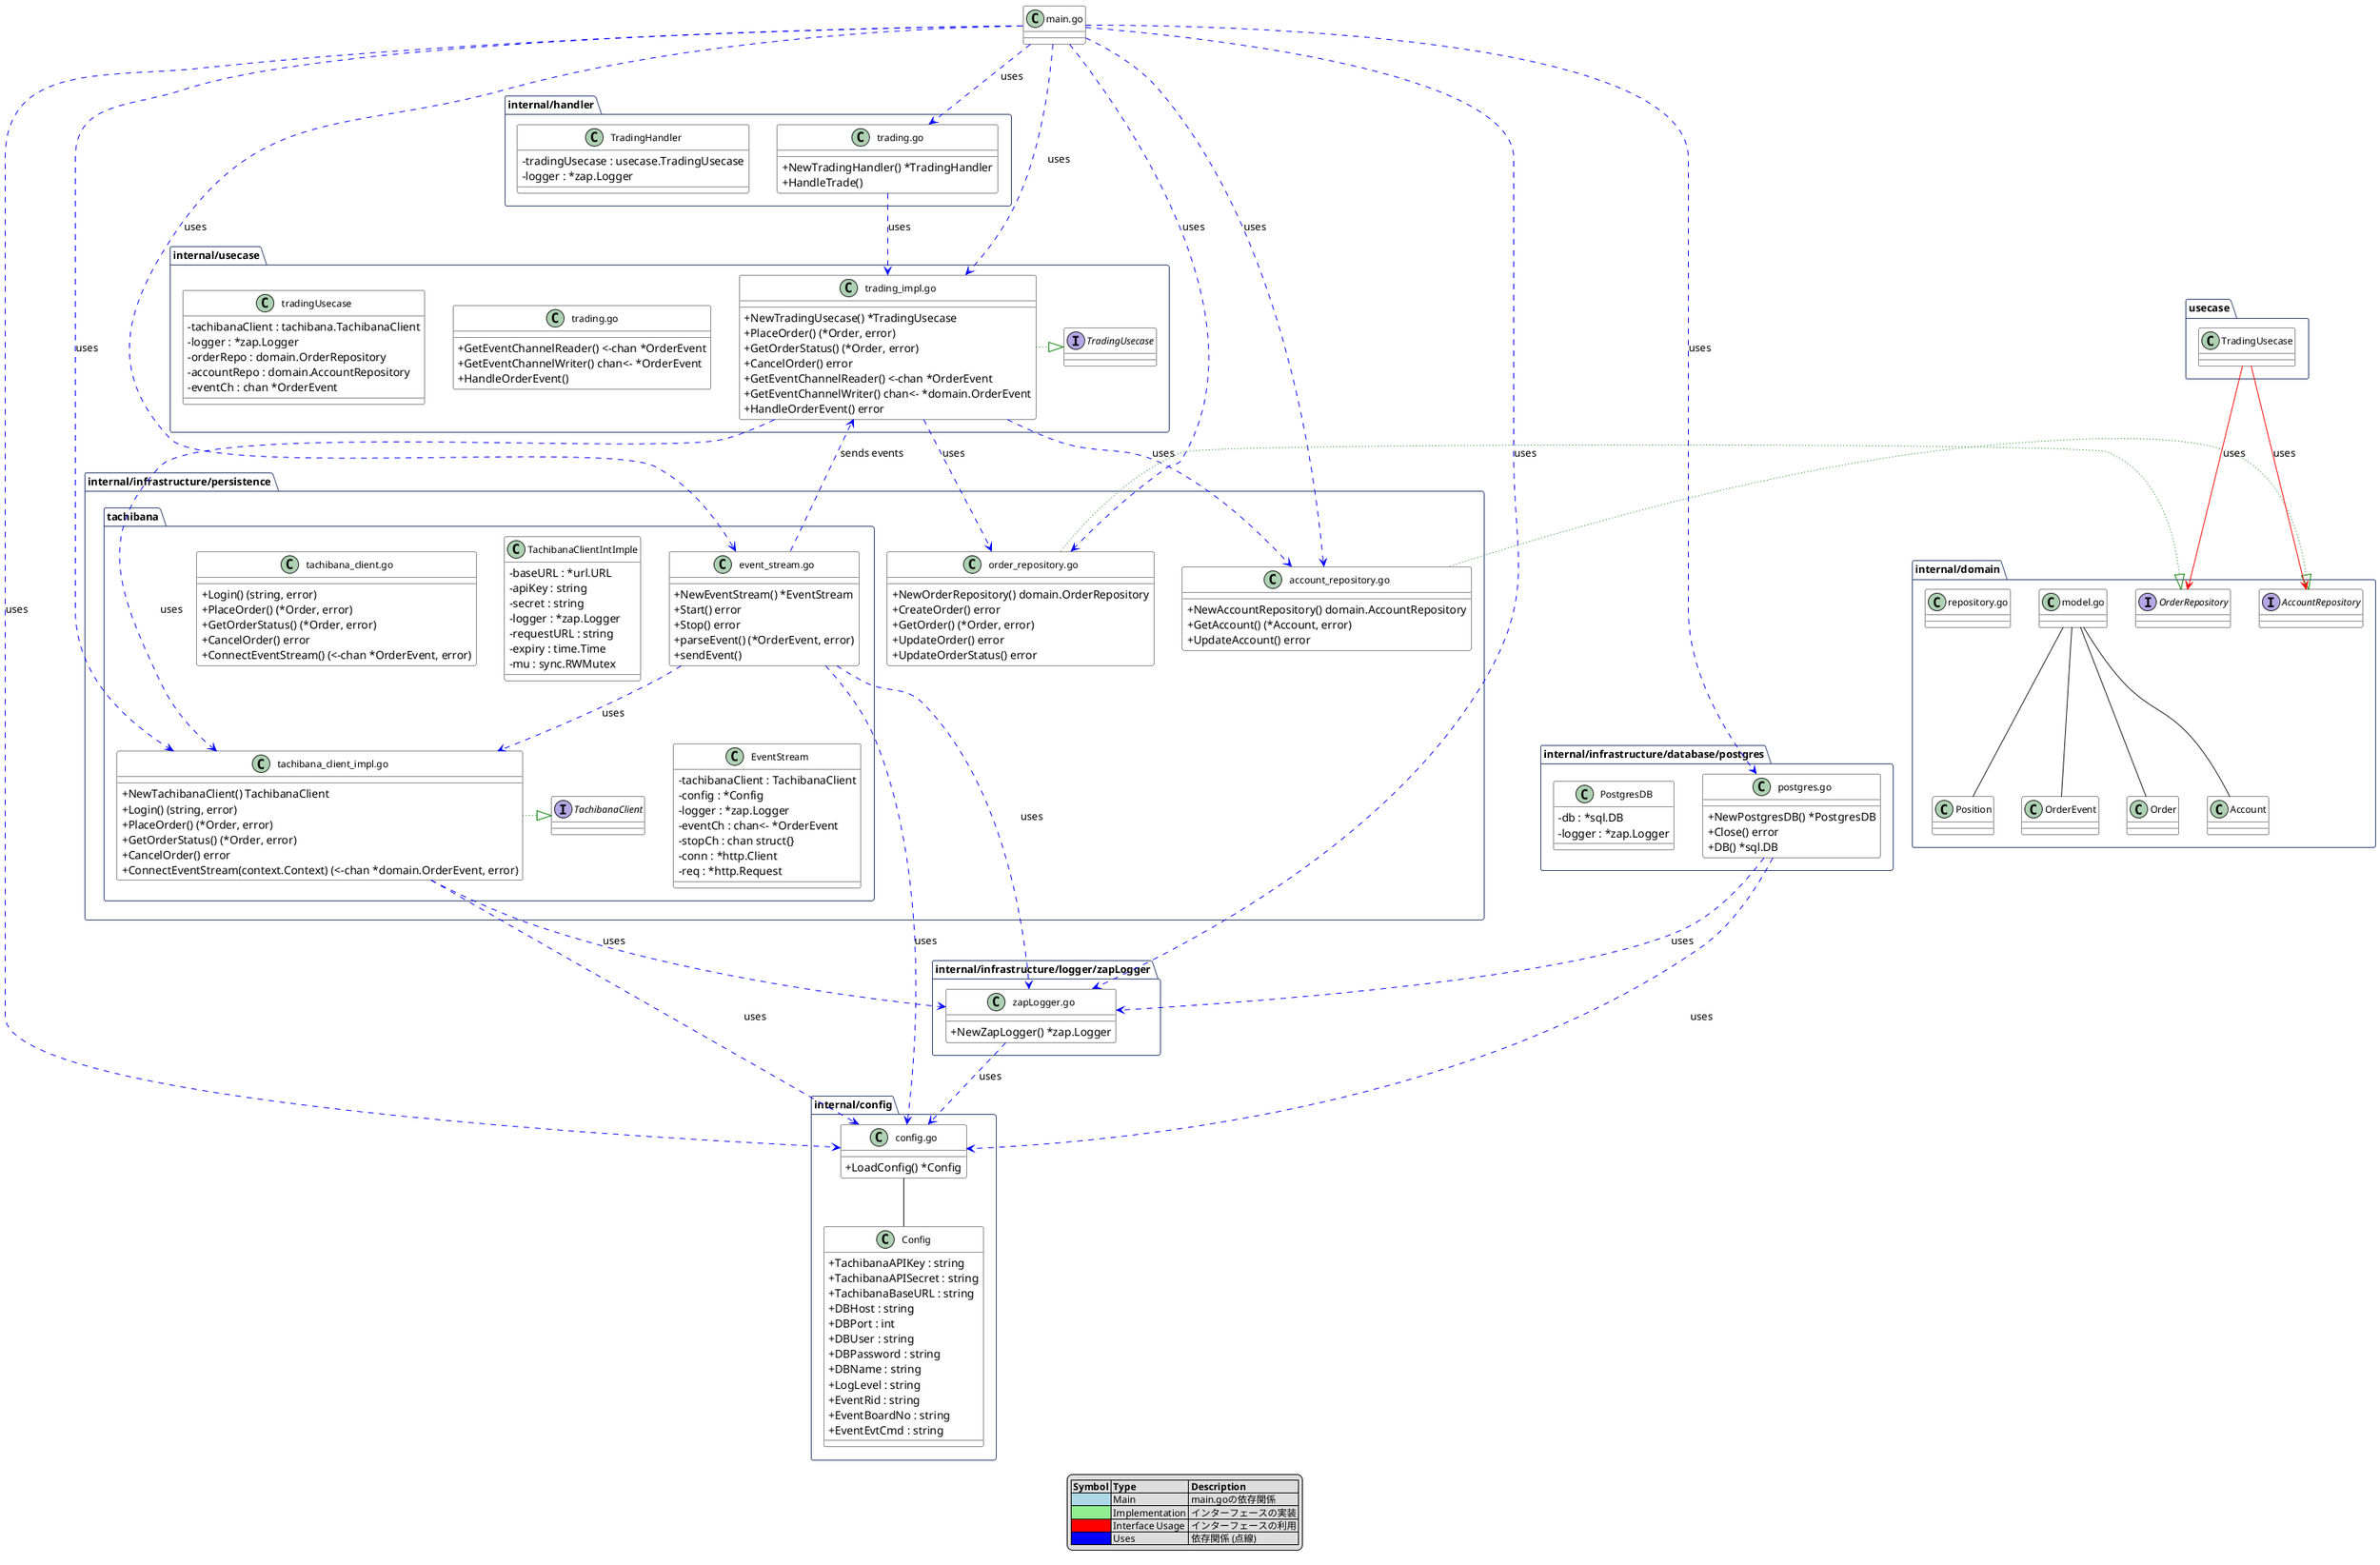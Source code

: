 @startuml
top to bottom direction

skinparam packageTitleFontColor #ffffff
skinparam packageTitleBackgroundColor #2E4372
skinparam packageBorderColor #2E4372
skinparam packageBorderThickness 1
skinparam packageTitleFontSize 14
skinparam packageFontSize 13
skinparam defaultFontName "Meiryo"
skinparam classFontSize 12
skinparam classAttributeIconSize 0
skinparam legendFontSize 12

skinparam interface {
  BackgroundColor #CCFFFF
  FontStyle Bold
  BorderColor #3399ff
}
skinparam class {
  BackgroundColor #FFFFFF
}

class "main.go" as main {
}

package "internal/config" {
  class "config.go" as config {
    +LoadConfig() *Config
  }
  class Config {
    +TachibanaAPIKey : string
    +TachibanaAPISecret : string
    +TachibanaBaseURL : string
    +DBHost : string
    +DBPort : int
    +DBUser : string
    +DBPassword : string
    +DBName : string
    +LogLevel : string
    +EventRid : string
    +EventBoardNo : string
    +EventEvtCmd : string
  }
}

package "internal/domain" {
  class "model.go" as model

  class Order
  class Account
  class Position
  class OrderEvent

  interface OrderRepository
  interface AccountRepository
  class "repository.go" as repository
}

package "internal/handler" {
  class "trading.go" as handler {
    +NewTradingHandler() *TradingHandler
    +HandleTrade()
  }
  class TradingHandler {
    -tradingUsecase : usecase.TradingUsecase
    -logger : *zap.Logger
  }
}

package "internal/infrastructure/database/postgres" {
  class "postgres.go" as postgres {
    +NewPostgresDB() *PostgresDB
    +Close() error
    +DB() *sql.DB
  }
  class PostgresDB {
    -db : *sql.DB
    -logger : *zap.Logger
  }
}

package "internal/infrastructure/logger/zapLogger" {
  class "zapLogger.go" as zapLogger {
    +NewZapLogger() *zap.Logger
  }
}

package "internal/infrastructure/persistence" {
  class "order_repository.go" as orderRepoImpl {
    +NewOrderRepository() domain.OrderRepository
    +CreateOrder() error
    +GetOrder() (*Order, error)
    +UpdateOrder() error
    +UpdateOrderStatus() error
  }

  class "account_repository.go" as accountRepoImpl {
    +NewAccountRepository() domain.AccountRepository
    +GetAccount() (*Account, error)
    +UpdateAccount() error
  }

  package "tachibana" {
    class "tachibana_client.go" as tachibanaClient {
      +Login() (string, error)
      +PlaceOrder() (*Order, error)
      +GetOrderStatus() (*Order, error)
      +CancelOrder() error
      +ConnectEventStream() (<-chan *OrderEvent, error)
    }

    interface TachibanaClient

    class "tachibana_client_impl.go" as tachibanaClientImpl {
      +NewTachibanaClient() TachibanaClient
      +Login() (string, error)
      +PlaceOrder() (*Order, error)
      +GetOrderStatus() (*Order, error)
      +CancelOrder() error
      +ConnectEventStream(context.Context) (<-chan *domain.OrderEvent, error)
    }

    class TachibanaClientIntImple {
      -baseURL : *url.URL
      -apiKey : string
      -secret : string
      -logger : *zap.Logger
      -requestURL : string
      -expiry : time.Time
      -mu : sync.RWMutex
    }

    class "event_stream.go" as eventStream {
      +NewEventStream() *EventStream
      +Start() error
      +Stop() error
      +parseEvent() (*OrderEvent, error)
      +sendEvent()
    }
    class EventStream {
      -tachibanaClient : TachibanaClient
      -config : *Config
      -logger : *zap.Logger
      -eventCh : chan<- *OrderEvent
      -stopCh : chan struct{}
      -conn : *http.Client
      -req : *http.Request
    }
  }
}

package "internal/usecase" {
  interface TradingUsecase

  class "trading.go" as usecase {
    +GetEventChannelReader() <-chan *OrderEvent
    +GetEventChannelWriter() chan<- *OrderEvent
    +HandleOrderEvent()
  }

  class "trading_impl.go" as tradingImpl {
    +NewTradingUsecase() *TradingUsecase
    +PlaceOrder() (*Order, error)
    +GetOrderStatus() (*Order, error)
    +CancelOrder() error
    +GetEventChannelReader() <-chan *OrderEvent
    +GetEventChannelWriter() chan<- *domain.OrderEvent
    +HandleOrderEvent() error
  }
  class tradingUsecase {
    -tachibanaClient : tachibana.TachibanaClient
    -logger : *zap.Logger
    -orderRepo : domain.OrderRepository
    -accountRepo : domain.AccountRepository
    -eventCh : chan *OrderEvent
  }
}

main -[#blue,dashed]-> config : uses
main -[#blue,dashed]-> zapLogger : uses
main -[#blue,dashed]-> postgres : uses
main -[#blue,dashed]-> tachibanaClientImpl : uses
main -[#blue,dashed]-> orderRepoImpl : uses
main -[#blue,dashed]-> accountRepoImpl : uses
main -[#blue,dashed]-> tradingImpl : uses
main -[#blue,dashed]-> eventStream : uses
main -[#blue,dashed]-> handler : uses

handler -[#blue,dashed]-> tradingImpl : uses

tradingImpl .[#green,dotted]|> TradingUsecase

tradingImpl -[#blue,dashed]-> tachibanaClientImpl : uses
tradingImpl -[#blue,dashed]-> orderRepoImpl : uses
tradingImpl -[#blue,dashed]-> accountRepoImpl : uses

tachibanaClientImpl .[#green,dotted]|> TachibanaClient
tachibanaClientImpl -[#blue,dashed]-> config : uses
tachibanaClientImpl -[#blue,dashed]-> zapLogger : uses

eventStream -[#blue,dashed]-> config : uses
eventStream -[#blue,dashed]-> zapLogger : uses
eventStream -[#blue,dashed]-> tachibanaClientImpl : uses
eventStream -[#blue,dashed]-> tradingImpl : "sends events"

orderRepoImpl .[#green,dotted]|> OrderRepository
accountRepoImpl .[#green,dotted]|> AccountRepository

postgres -[#blue,dashed]-> config : uses
postgres -[#blue,dashed]-> zapLogger : uses

zapLogger -[#blue,dashed]-> config : uses

config -- Config
model -- Order
model -- Account
model -- Position
model -- OrderEvent

usecase.TradingUsecase -[#red,plain]-> OrderRepository : uses
usecase.TradingUsecase -[#red,plain]-> AccountRepository: uses

legend
  |= Symbol |= Type |= Description |
  |<#lightblue>| Main | main.goの依存関係|
  |<#lightgreen>| Implementation | インターフェースの実装 |
  |<#red>       | Interface Usage| インターフェースの利用 |
  |<#blue,dashed>| Uses | 依存関係 (点線) |
end legend
@enduml

